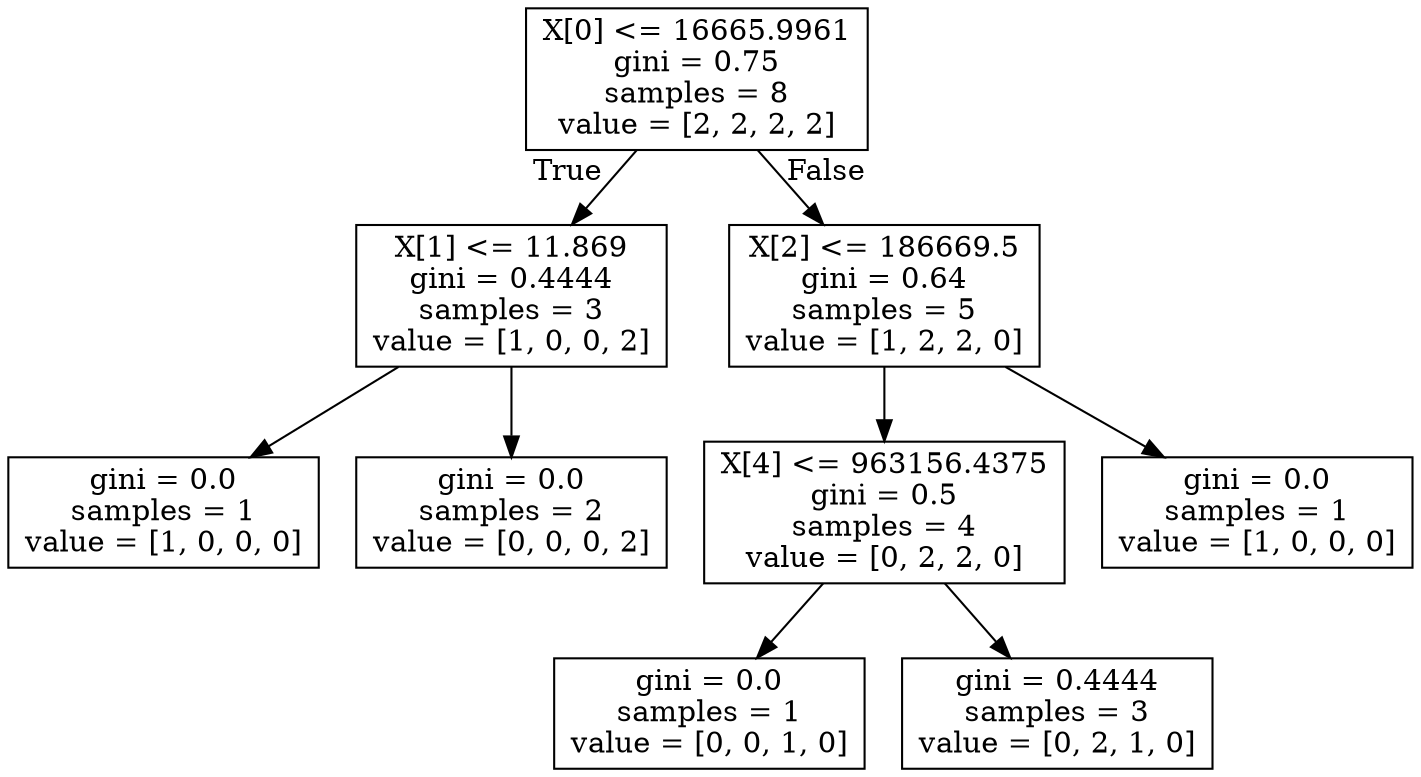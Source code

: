 digraph Tree {
node [shape=box] ;
0 [label="X[0] <= 16665.9961\ngini = 0.75\nsamples = 8\nvalue = [2, 2, 2, 2]"] ;
1 [label="X[1] <= 11.869\ngini = 0.4444\nsamples = 3\nvalue = [1, 0, 0, 2]"] ;
0 -> 1 [labeldistance=2.5, labelangle=45, headlabel="True"] ;
2 [label="gini = 0.0\nsamples = 1\nvalue = [1, 0, 0, 0]"] ;
1 -> 2 ;
3 [label="gini = 0.0\nsamples = 2\nvalue = [0, 0, 0, 2]"] ;
1 -> 3 ;
4 [label="X[2] <= 186669.5\ngini = 0.64\nsamples = 5\nvalue = [1, 2, 2, 0]"] ;
0 -> 4 [labeldistance=2.5, labelangle=-45, headlabel="False"] ;
5 [label="X[4] <= 963156.4375\ngini = 0.5\nsamples = 4\nvalue = [0, 2, 2, 0]"] ;
4 -> 5 ;
6 [label="gini = 0.0\nsamples = 1\nvalue = [0, 0, 1, 0]"] ;
5 -> 6 ;
7 [label="gini = 0.4444\nsamples = 3\nvalue = [0, 2, 1, 0]"] ;
5 -> 7 ;
8 [label="gini = 0.0\nsamples = 1\nvalue = [1, 0, 0, 0]"] ;
4 -> 8 ;
}